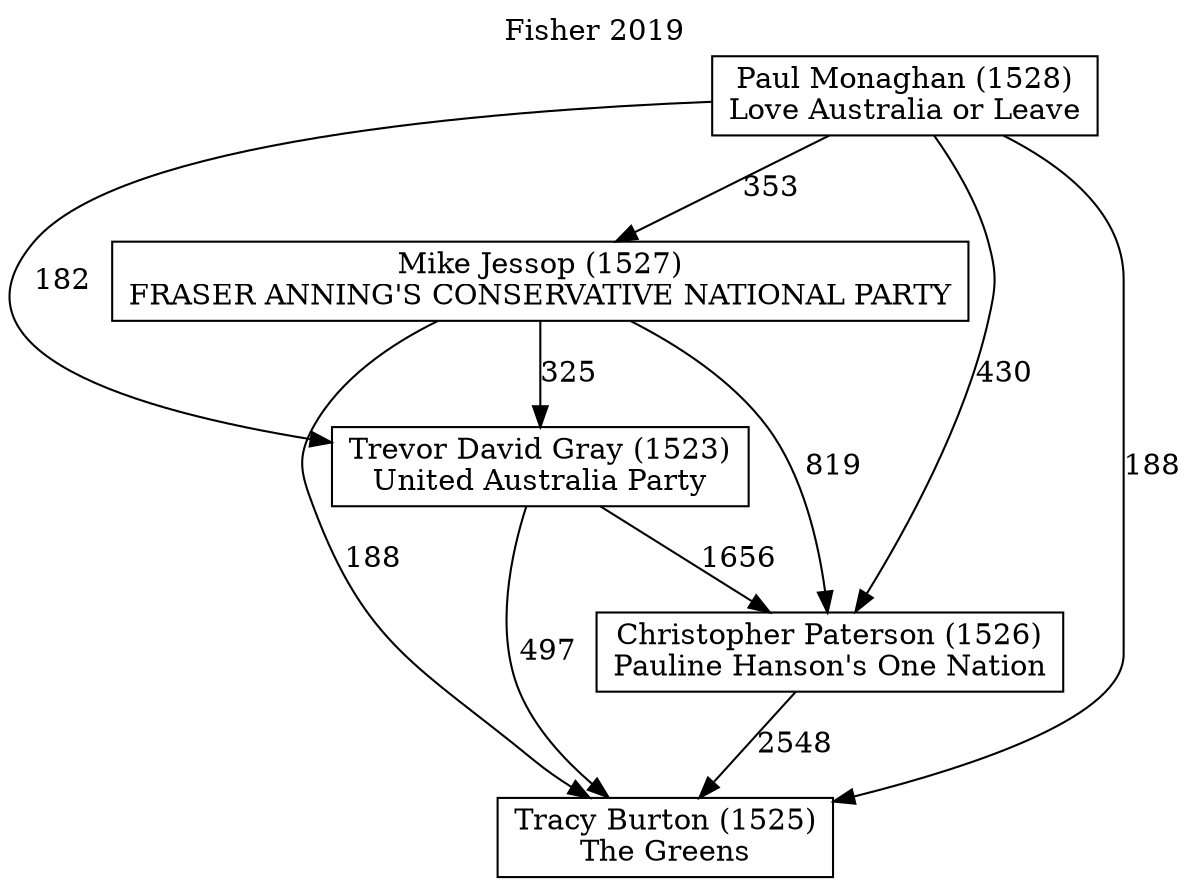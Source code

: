 // House preference flow
digraph "Tracy Burton (1525)_Fisher_2019" {
	graph [label="Fisher 2019" labelloc=t mclimit=10]
	node [shape=box]
	"Tracy Burton (1525)" [label="Tracy Burton (1525)
The Greens"]
	"Christopher Paterson (1526)" [label="Christopher Paterson (1526)
Pauline Hanson's One Nation"]
	"Trevor David Gray (1523)" [label="Trevor David Gray (1523)
United Australia Party"]
	"Mike Jessop (1527)" [label="Mike Jessop (1527)
FRASER ANNING'S CONSERVATIVE NATIONAL PARTY"]
	"Paul Monaghan (1528)" [label="Paul Monaghan (1528)
Love Australia or Leave"]
	"Tracy Burton (1525)" [label="Tracy Burton (1525)
The Greens"]
	"Trevor David Gray (1523)" [label="Trevor David Gray (1523)
United Australia Party"]
	"Mike Jessop (1527)" [label="Mike Jessop (1527)
FRASER ANNING'S CONSERVATIVE NATIONAL PARTY"]
	"Paul Monaghan (1528)" [label="Paul Monaghan (1528)
Love Australia or Leave"]
	"Tracy Burton (1525)" [label="Tracy Burton (1525)
The Greens"]
	"Mike Jessop (1527)" [label="Mike Jessop (1527)
FRASER ANNING'S CONSERVATIVE NATIONAL PARTY"]
	"Paul Monaghan (1528)" [label="Paul Monaghan (1528)
Love Australia or Leave"]
	"Tracy Burton (1525)" [label="Tracy Burton (1525)
The Greens"]
	"Paul Monaghan (1528)" [label="Paul Monaghan (1528)
Love Australia or Leave"]
	"Paul Monaghan (1528)" [label="Paul Monaghan (1528)
Love Australia or Leave"]
	"Mike Jessop (1527)" [label="Mike Jessop (1527)
FRASER ANNING'S CONSERVATIVE NATIONAL PARTY"]
	"Paul Monaghan (1528)" [label="Paul Monaghan (1528)
Love Australia or Leave"]
	"Paul Monaghan (1528)" [label="Paul Monaghan (1528)
Love Australia or Leave"]
	"Trevor David Gray (1523)" [label="Trevor David Gray (1523)
United Australia Party"]
	"Mike Jessop (1527)" [label="Mike Jessop (1527)
FRASER ANNING'S CONSERVATIVE NATIONAL PARTY"]
	"Paul Monaghan (1528)" [label="Paul Monaghan (1528)
Love Australia or Leave"]
	"Trevor David Gray (1523)" [label="Trevor David Gray (1523)
United Australia Party"]
	"Paul Monaghan (1528)" [label="Paul Monaghan (1528)
Love Australia or Leave"]
	"Paul Monaghan (1528)" [label="Paul Monaghan (1528)
Love Australia or Leave"]
	"Mike Jessop (1527)" [label="Mike Jessop (1527)
FRASER ANNING'S CONSERVATIVE NATIONAL PARTY"]
	"Paul Monaghan (1528)" [label="Paul Monaghan (1528)
Love Australia or Leave"]
	"Paul Monaghan (1528)" [label="Paul Monaghan (1528)
Love Australia or Leave"]
	"Christopher Paterson (1526)" [label="Christopher Paterson (1526)
Pauline Hanson's One Nation"]
	"Trevor David Gray (1523)" [label="Trevor David Gray (1523)
United Australia Party"]
	"Mike Jessop (1527)" [label="Mike Jessop (1527)
FRASER ANNING'S CONSERVATIVE NATIONAL PARTY"]
	"Paul Monaghan (1528)" [label="Paul Monaghan (1528)
Love Australia or Leave"]
	"Christopher Paterson (1526)" [label="Christopher Paterson (1526)
Pauline Hanson's One Nation"]
	"Mike Jessop (1527)" [label="Mike Jessop (1527)
FRASER ANNING'S CONSERVATIVE NATIONAL PARTY"]
	"Paul Monaghan (1528)" [label="Paul Monaghan (1528)
Love Australia or Leave"]
	"Christopher Paterson (1526)" [label="Christopher Paterson (1526)
Pauline Hanson's One Nation"]
	"Paul Monaghan (1528)" [label="Paul Monaghan (1528)
Love Australia or Leave"]
	"Paul Monaghan (1528)" [label="Paul Monaghan (1528)
Love Australia or Leave"]
	"Mike Jessop (1527)" [label="Mike Jessop (1527)
FRASER ANNING'S CONSERVATIVE NATIONAL PARTY"]
	"Paul Monaghan (1528)" [label="Paul Monaghan (1528)
Love Australia or Leave"]
	"Paul Monaghan (1528)" [label="Paul Monaghan (1528)
Love Australia or Leave"]
	"Trevor David Gray (1523)" [label="Trevor David Gray (1523)
United Australia Party"]
	"Mike Jessop (1527)" [label="Mike Jessop (1527)
FRASER ANNING'S CONSERVATIVE NATIONAL PARTY"]
	"Paul Monaghan (1528)" [label="Paul Monaghan (1528)
Love Australia or Leave"]
	"Trevor David Gray (1523)" [label="Trevor David Gray (1523)
United Australia Party"]
	"Paul Monaghan (1528)" [label="Paul Monaghan (1528)
Love Australia or Leave"]
	"Paul Monaghan (1528)" [label="Paul Monaghan (1528)
Love Australia or Leave"]
	"Mike Jessop (1527)" [label="Mike Jessop (1527)
FRASER ANNING'S CONSERVATIVE NATIONAL PARTY"]
	"Paul Monaghan (1528)" [label="Paul Monaghan (1528)
Love Australia or Leave"]
	"Paul Monaghan (1528)" [label="Paul Monaghan (1528)
Love Australia or Leave"]
	"Christopher Paterson (1526)" -> "Tracy Burton (1525)" [label=2548]
	"Trevor David Gray (1523)" -> "Christopher Paterson (1526)" [label=1656]
	"Mike Jessop (1527)" -> "Trevor David Gray (1523)" [label=325]
	"Paul Monaghan (1528)" -> "Mike Jessop (1527)" [label=353]
	"Trevor David Gray (1523)" -> "Tracy Burton (1525)" [label=497]
	"Mike Jessop (1527)" -> "Tracy Burton (1525)" [label=188]
	"Paul Monaghan (1528)" -> "Tracy Burton (1525)" [label=188]
	"Paul Monaghan (1528)" -> "Trevor David Gray (1523)" [label=182]
	"Mike Jessop (1527)" -> "Christopher Paterson (1526)" [label=819]
	"Paul Monaghan (1528)" -> "Christopher Paterson (1526)" [label=430]
}
